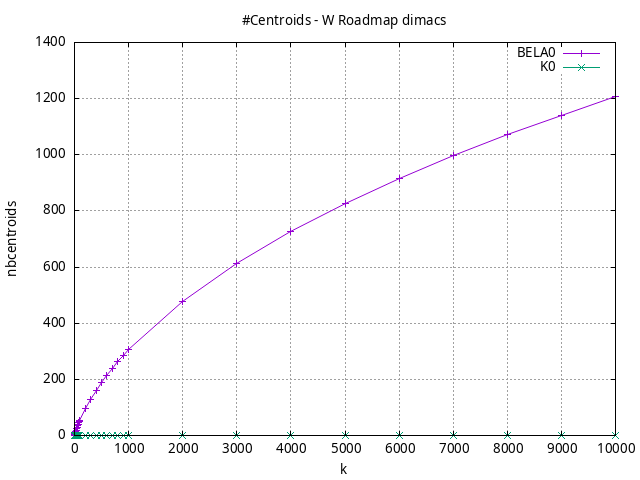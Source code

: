 #!/usr/bin/gnuplot
# -*- coding: utf-8 -*-
#
# results/roadmap/dimacs/W/USA-road-d.W.brute-force.nbcentroids.gnuplot
#
# Started on 01/09/2024 14:35:05
# Author: Carlos Linares López
set grid
set xlabel "k"
set ylabel "nbcentroids"

set title "#Centroids - W Roadmap dimacs"

set terminal png enhanced font "Ariel,10"
set output 'USA-road-d.W.brute-force.nbcentroids.png'

plot "-" title "BELA0"      with linesp, "-" title "K0"      with linesp

	1 1.0
	2 1.51
	3 2.33
	4 2.85
	5 3.76
	6 4.25
	7 5.06
	8 5.53
	9 6.43
	10 6.93
	20 13.02
	30 18.97
	40 24.68
	50 30.16
	60 35.15
	70 40.01
	80 44.83
	90 49.35
	100 53.96
	200 94.54
	300 129.87
	400 161.14
	500 189.29
	600 215.52
	700 240.04
	800 263.4
	900 285.17
	1000 306.05
	2000 477.93
	3000 612.85
	4000 726.58
	5000 826.26
	6000 915.3
	7000 997.75
	8000 1072.95
	9000 1141.7
	10000 1207.09
end
	1 0.0
	2 0.0
	3 0.0
	4 0.0
	5 0.0
	6 0.0
	7 0.0
	8 0.0
	9 0.0
	10 0.0
	20 0.0
	30 0.0
	40 0.0
	50 0.0
	60 0.0
	70 0.0
	80 0.0
	90 0.0
	100 0.0
	200 0.0
	300 0.0
	400 0.0
	500 0.0
	600 0.0
	700 0.0
	800 0.0
	900 0.0
	1000 0.0
	2000 0.0
	3000 0.0
	4000 0.0
	5000 0.0
	6000 0.0
	7000 0.0
	8000 0.0
	9000 0.0
	10000 0.0
end
